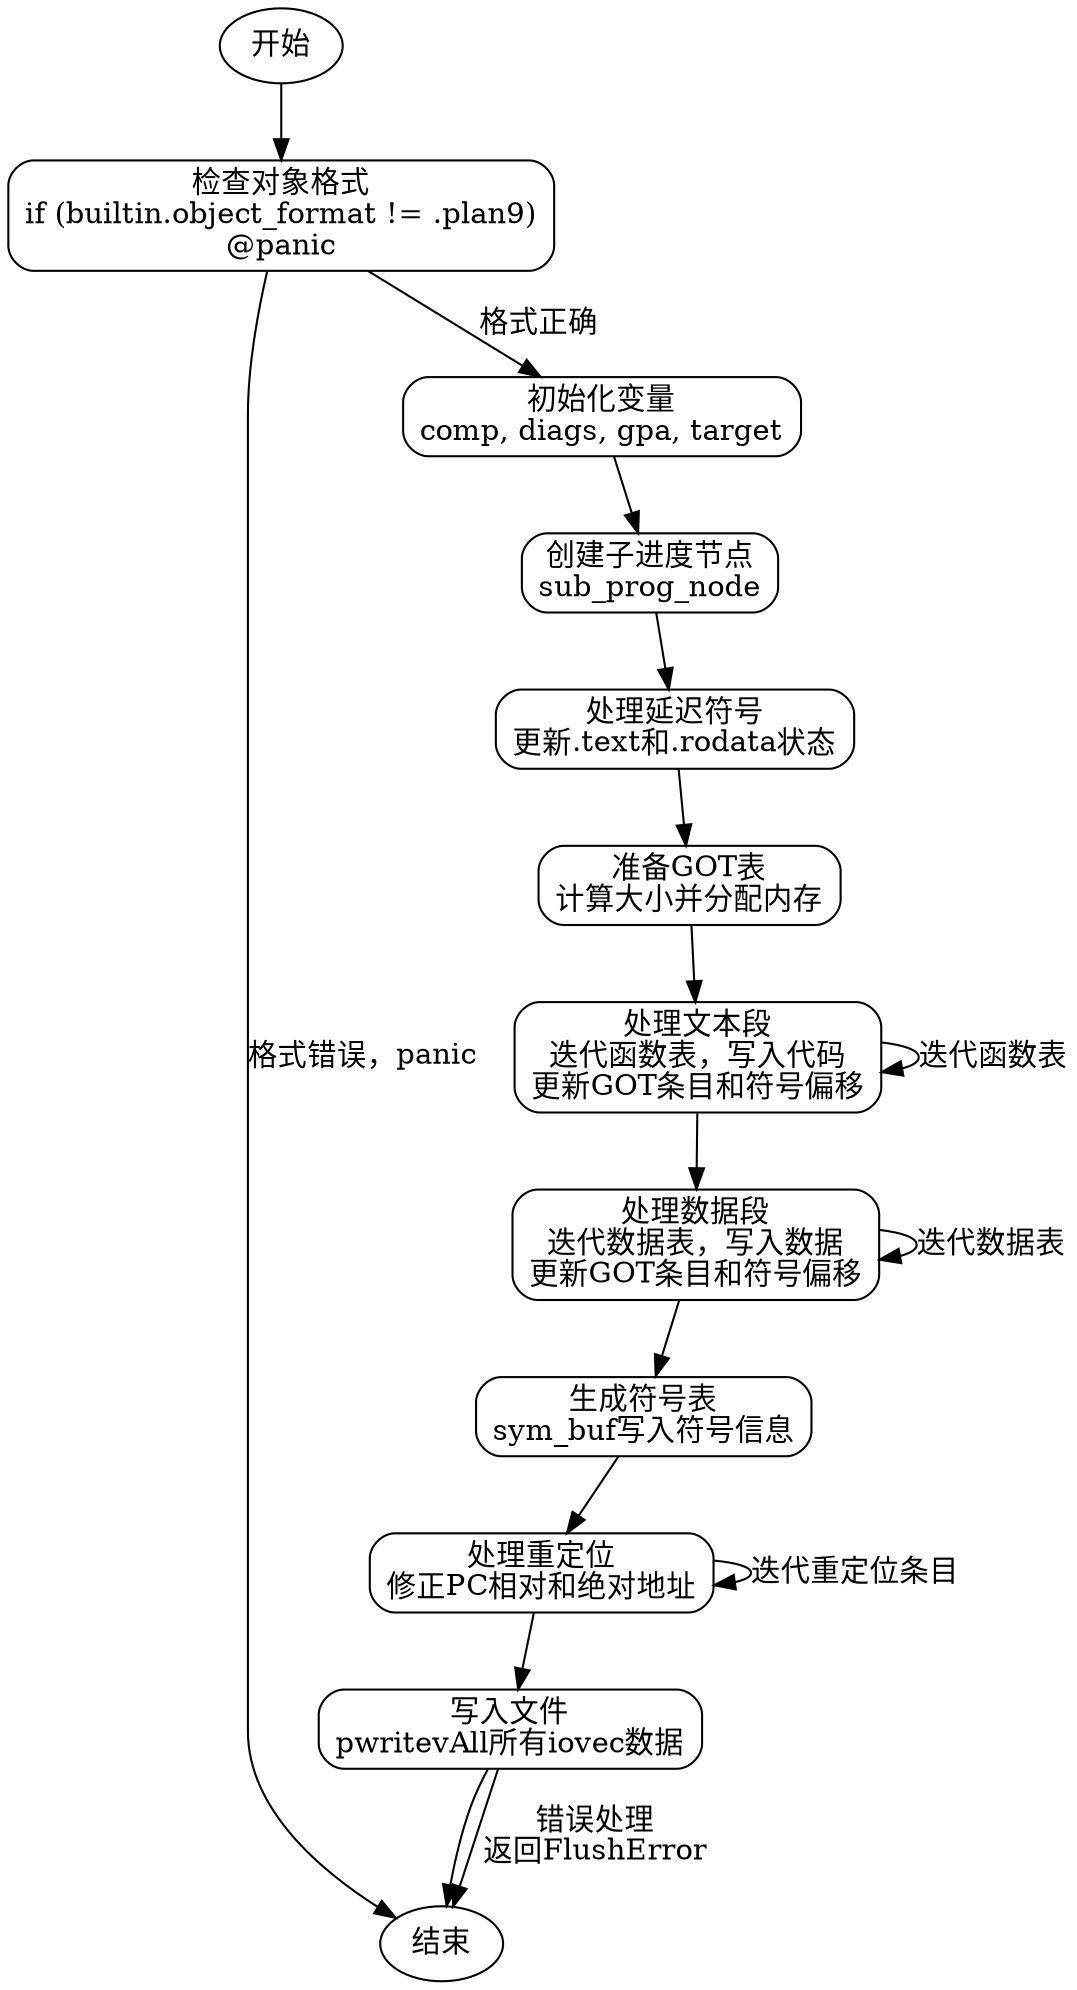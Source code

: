 
digraph flushModule {
    node [shape=rectangle, style=rounded];
    start [label="开始", shape=ellipse];
    end [label="结束", shape=ellipse];
    check_format [label="检查对象格式\nif (builtin.object_format != .plan9)\n@panic"];
    init_vars [label="初始化变量\ncomp, diags, gpa, target"];
    sub_progress [label="创建子进度节点\nsub_prog_node"];
    handle_lazy_syms [label="处理延迟符号\n更新.text和.rodata状态"];
    prepare_got [label="准备GOT表\n计算大小并分配内存"];
    process_text [label="处理文本段\n迭代函数表，写入代码\n更新GOT条目和符号偏移"];
    process_data [label="处理数据段\n迭代数据表，写入数据\n更新GOT条目和符号偏移"];
    generate_syms [label="生成符号表\nsym_buf写入符号信息"];
    handle_relocs [label="处理重定位\n修正PC相对和绝对地址"];
    write_file [label="写入文件\npwritevAll所有iovec数据"];

    start -> check_format;
    check_format -> init_vars [label="格式正确"];
    init_vars -> sub_progress;
    sub_progress -> handle_lazy_syms;
    handle_lazy_syms -> prepare_got;
    prepare_got -> process_text;
    process_text -> process_data;
    process_data -> generate_syms;
    generate_syms -> handle_relocs;
    handle_relocs -> write_file;
    write_file -> end;

    // 分支和循环结构示例
    process_text -> process_text [label="迭代函数表"];
    process_data -> process_data [label="迭代数据表"];
    handle_relocs -> handle_relocs [label="迭代重定位条目"];

    // 错误处理路径
    check_format -> end [label="格式错误，panic"];
    write_file -> end [label="错误处理\n返回FlushError"];
}
